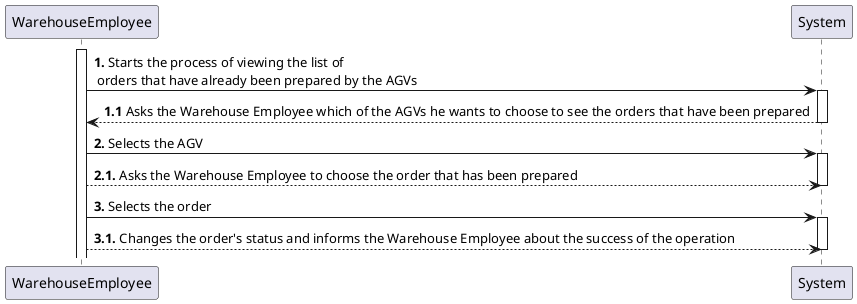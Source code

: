 @startuml
'https://plantuml.com/sequence-diagram

activate WarehouseEmployee
WarehouseEmployee -> System: **1.** Starts the process of viewing the list of \n orders that have already been prepared by the AGVs
activate System
System --> WarehouseEmployee: **1.1** Asks the Warehouse Employee which of the AGVs he wants to choose to see the orders that have been prepared
deactivate System

WarehouseEmployee -> System: **2.** Selects the AGV
activate System
System <-- WarehouseEmployee: **2.1.** Asks the Warehouse Employee to choose the order that has been prepared
deactivate System

WarehouseEmployee -> System: **3.** Selects the order
activate System
System <-- WarehouseEmployee: **3.1.** Changes the order's status and informs the Warehouse Employee about the success of the operation
deactivate System

@enduml